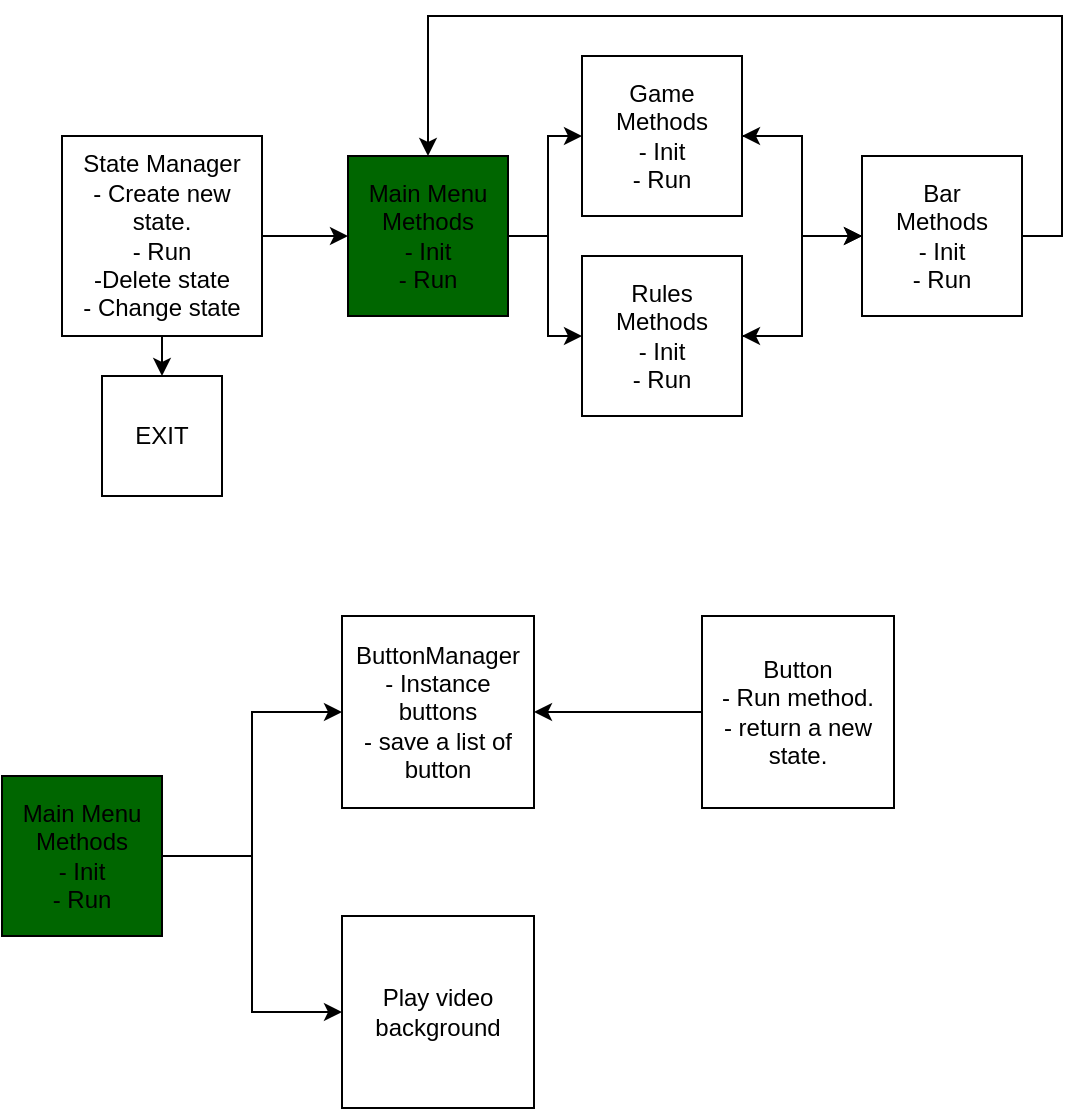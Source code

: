 <mxfile version="21.2.8" type="device">
  <diagram name="Página-1" id="bOBMU09ZP_0XKTQnbV2H">
    <mxGraphModel dx="720" dy="302" grid="1" gridSize="10" guides="1" tooltips="1" connect="1" arrows="1" fold="1" page="1" pageScale="1" pageWidth="827" pageHeight="1169" math="0" shadow="0">
      <root>
        <mxCell id="0" />
        <mxCell id="1" parent="0" />
        <mxCell id="oI4jGAhArHHVxf1wj3lw-7" style="edgeStyle=orthogonalEdgeStyle;rounded=0;orthogonalLoop=1;jettySize=auto;html=1;exitX=1;exitY=0.5;exitDx=0;exitDy=0;" parent="1" source="oI4jGAhArHHVxf1wj3lw-1" target="oI4jGAhArHHVxf1wj3lw-3" edge="1">
          <mxGeometry relative="1" as="geometry" />
        </mxCell>
        <mxCell id="oI4jGAhArHHVxf1wj3lw-16" style="edgeStyle=orthogonalEdgeStyle;rounded=0;orthogonalLoop=1;jettySize=auto;html=1;exitX=0.5;exitY=1;exitDx=0;exitDy=0;entryX=0.5;entryY=0;entryDx=0;entryDy=0;" parent="1" source="oI4jGAhArHHVxf1wj3lw-1" target="oI4jGAhArHHVxf1wj3lw-15" edge="1">
          <mxGeometry relative="1" as="geometry" />
        </mxCell>
        <mxCell id="oI4jGAhArHHVxf1wj3lw-1" value="State Manager&lt;br&gt;- Create new state.&lt;br&gt;- Run&lt;br&gt;-Delete state&lt;br&gt;- Change state" style="whiteSpace=wrap;html=1;aspect=fixed;" parent="1" vertex="1">
          <mxGeometry x="90" y="230" width="100" height="100" as="geometry" />
        </mxCell>
        <mxCell id="oI4jGAhArHHVxf1wj3lw-8" style="edgeStyle=orthogonalEdgeStyle;rounded=0;orthogonalLoop=1;jettySize=auto;html=1;" parent="1" source="oI4jGAhArHHVxf1wj3lw-3" target="oI4jGAhArHHVxf1wj3lw-4" edge="1">
          <mxGeometry relative="1" as="geometry" />
        </mxCell>
        <mxCell id="oI4jGAhArHHVxf1wj3lw-9" style="edgeStyle=orthogonalEdgeStyle;rounded=0;orthogonalLoop=1;jettySize=auto;html=1;exitX=1;exitY=0.5;exitDx=0;exitDy=0;entryX=0;entryY=0.5;entryDx=0;entryDy=0;" parent="1" source="oI4jGAhArHHVxf1wj3lw-3" target="oI4jGAhArHHVxf1wj3lw-6" edge="1">
          <mxGeometry relative="1" as="geometry" />
        </mxCell>
        <mxCell id="oI4jGAhArHHVxf1wj3lw-3" value="Main Menu&lt;br&gt;Methods&lt;br&gt;- Init&lt;br&gt;- Run" style="whiteSpace=wrap;html=1;aspect=fixed;fillColor=#006600;" parent="1" vertex="1">
          <mxGeometry x="233" y="240" width="80" height="80" as="geometry" />
        </mxCell>
        <mxCell id="oI4jGAhArHHVxf1wj3lw-10" style="edgeStyle=orthogonalEdgeStyle;rounded=0;orthogonalLoop=1;jettySize=auto;html=1;exitX=1;exitY=0.5;exitDx=0;exitDy=0;" parent="1" source="oI4jGAhArHHVxf1wj3lw-4" target="oI4jGAhArHHVxf1wj3lw-5" edge="1">
          <mxGeometry relative="1" as="geometry" />
        </mxCell>
        <mxCell id="oI4jGAhArHHVxf1wj3lw-4" value="Game&lt;br style=&quot;border-color: var(--border-color);&quot;&gt;Methods&lt;br style=&quot;border-color: var(--border-color);&quot;&gt;- Init&lt;br style=&quot;border-color: var(--border-color);&quot;&gt;- Run" style="whiteSpace=wrap;html=1;aspect=fixed;" parent="1" vertex="1">
          <mxGeometry x="350" y="190" width="80" height="80" as="geometry" />
        </mxCell>
        <mxCell id="oI4jGAhArHHVxf1wj3lw-11" style="edgeStyle=orthogonalEdgeStyle;rounded=0;orthogonalLoop=1;jettySize=auto;html=1;exitX=0;exitY=0.5;exitDx=0;exitDy=0;entryX=1;entryY=0.5;entryDx=0;entryDy=0;" parent="1" source="oI4jGAhArHHVxf1wj3lw-5" target="oI4jGAhArHHVxf1wj3lw-4" edge="1">
          <mxGeometry relative="1" as="geometry" />
        </mxCell>
        <mxCell id="oI4jGAhArHHVxf1wj3lw-13" style="edgeStyle=orthogonalEdgeStyle;rounded=0;orthogonalLoop=1;jettySize=auto;html=1;exitX=0;exitY=0.5;exitDx=0;exitDy=0;" parent="1" source="oI4jGAhArHHVxf1wj3lw-5" target="oI4jGAhArHHVxf1wj3lw-6" edge="1">
          <mxGeometry relative="1" as="geometry" />
        </mxCell>
        <mxCell id="oI4jGAhArHHVxf1wj3lw-14" style="edgeStyle=orthogonalEdgeStyle;rounded=0;orthogonalLoop=1;jettySize=auto;html=1;exitX=1;exitY=0.5;exitDx=0;exitDy=0;entryX=0.5;entryY=0;entryDx=0;entryDy=0;" parent="1" source="oI4jGAhArHHVxf1wj3lw-5" target="oI4jGAhArHHVxf1wj3lw-3" edge="1">
          <mxGeometry relative="1" as="geometry">
            <Array as="points">
              <mxPoint x="590" y="280" />
              <mxPoint x="590" y="170" />
              <mxPoint x="273" y="170" />
            </Array>
          </mxGeometry>
        </mxCell>
        <mxCell id="oI4jGAhArHHVxf1wj3lw-5" value="Bar&lt;br style=&quot;border-color: var(--border-color);&quot;&gt;Methods&lt;br style=&quot;border-color: var(--border-color);&quot;&gt;- Init&lt;br style=&quot;border-color: var(--border-color);&quot;&gt;- Run" style="whiteSpace=wrap;html=1;aspect=fixed;" parent="1" vertex="1">
          <mxGeometry x="490" y="240" width="80" height="80" as="geometry" />
        </mxCell>
        <mxCell id="oI4jGAhArHHVxf1wj3lw-12" style="edgeStyle=orthogonalEdgeStyle;rounded=0;orthogonalLoop=1;jettySize=auto;html=1;exitX=1;exitY=0.5;exitDx=0;exitDy=0;entryX=0;entryY=0.5;entryDx=0;entryDy=0;" parent="1" source="oI4jGAhArHHVxf1wj3lw-6" target="oI4jGAhArHHVxf1wj3lw-5" edge="1">
          <mxGeometry relative="1" as="geometry" />
        </mxCell>
        <mxCell id="oI4jGAhArHHVxf1wj3lw-6" value="Rules&lt;br style=&quot;border-color: var(--border-color);&quot;&gt;Methods&lt;br style=&quot;border-color: var(--border-color);&quot;&gt;- Init&lt;br style=&quot;border-color: var(--border-color);&quot;&gt;- Run" style="whiteSpace=wrap;html=1;aspect=fixed;" parent="1" vertex="1">
          <mxGeometry x="350" y="290" width="80" height="80" as="geometry" />
        </mxCell>
        <mxCell id="oI4jGAhArHHVxf1wj3lw-15" value="EXIT" style="whiteSpace=wrap;html=1;aspect=fixed;" parent="1" vertex="1">
          <mxGeometry x="110" y="350" width="60" height="60" as="geometry" />
        </mxCell>
        <mxCell id="7lj4d7uKRjdF_TaTAuI--3" style="edgeStyle=orthogonalEdgeStyle;rounded=0;orthogonalLoop=1;jettySize=auto;html=1;exitX=1;exitY=0.5;exitDx=0;exitDy=0;entryX=0;entryY=0.5;entryDx=0;entryDy=0;" edge="1" parent="1" source="7lj4d7uKRjdF_TaTAuI--9" target="7lj4d7uKRjdF_TaTAuI--2">
          <mxGeometry relative="1" as="geometry">
            <mxPoint x="150" y="590" as="sourcePoint" />
          </mxGeometry>
        </mxCell>
        <mxCell id="7lj4d7uKRjdF_TaTAuI--5" style="edgeStyle=orthogonalEdgeStyle;rounded=0;orthogonalLoop=1;jettySize=auto;html=1;entryX=0;entryY=0.5;entryDx=0;entryDy=0;exitX=1;exitY=0.5;exitDx=0;exitDy=0;" edge="1" parent="1" source="7lj4d7uKRjdF_TaTAuI--9" target="7lj4d7uKRjdF_TaTAuI--4">
          <mxGeometry relative="1" as="geometry">
            <mxPoint x="150" y="589.957" as="sourcePoint" />
          </mxGeometry>
        </mxCell>
        <mxCell id="7lj4d7uKRjdF_TaTAuI--2" value="ButtonManager&lt;br&gt;- Instance buttons&lt;br&gt;- save a list of button" style="whiteSpace=wrap;html=1;aspect=fixed;" vertex="1" parent="1">
          <mxGeometry x="230" y="470" width="96" height="96" as="geometry" />
        </mxCell>
        <mxCell id="7lj4d7uKRjdF_TaTAuI--4" value="Play video background" style="whiteSpace=wrap;html=1;aspect=fixed;" vertex="1" parent="1">
          <mxGeometry x="230" y="620" width="96" height="96" as="geometry" />
        </mxCell>
        <mxCell id="7lj4d7uKRjdF_TaTAuI--7" style="edgeStyle=orthogonalEdgeStyle;rounded=0;orthogonalLoop=1;jettySize=auto;html=1;" edge="1" parent="1" source="7lj4d7uKRjdF_TaTAuI--6" target="7lj4d7uKRjdF_TaTAuI--2">
          <mxGeometry relative="1" as="geometry" />
        </mxCell>
        <mxCell id="7lj4d7uKRjdF_TaTAuI--6" value="Button&lt;br&gt;- Run method.&lt;br&gt;- return a new state." style="whiteSpace=wrap;html=1;aspect=fixed;" vertex="1" parent="1">
          <mxGeometry x="410" y="470" width="96" height="96" as="geometry" />
        </mxCell>
        <mxCell id="7lj4d7uKRjdF_TaTAuI--9" value="Main Menu&lt;br&gt;Methods&lt;br&gt;- Init&lt;br&gt;- Run" style="whiteSpace=wrap;html=1;aspect=fixed;fillColor=#006600;" vertex="1" parent="1">
          <mxGeometry x="60" y="550" width="80" height="80" as="geometry" />
        </mxCell>
      </root>
    </mxGraphModel>
  </diagram>
</mxfile>
